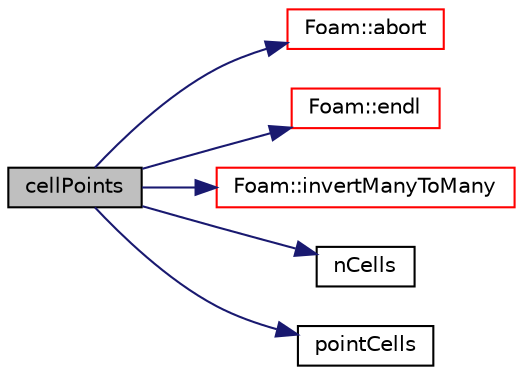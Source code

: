 digraph "cellPoints"
{
  bgcolor="transparent";
  edge [fontname="Helvetica",fontsize="10",labelfontname="Helvetica",labelfontsize="10"];
  node [fontname="Helvetica",fontsize="10",shape=record];
  rankdir="LR";
  Node1 [label="cellPoints",height=0.2,width=0.4,color="black", fillcolor="grey75", style="filled", fontcolor="black"];
  Node1 -> Node2 [color="midnightblue",fontsize="10",style="solid",fontname="Helvetica"];
  Node2 [label="Foam::abort",height=0.2,width=0.4,color="red",URL="$a10758.html#a447107a607d03e417307c203fa5fb44b"];
  Node1 -> Node3 [color="midnightblue",fontsize="10",style="solid",fontname="Helvetica"];
  Node3 [label="Foam::endl",height=0.2,width=0.4,color="red",URL="$a10758.html#a2db8fe02a0d3909e9351bb4275b23ce4",tooltip="Add newline and flush stream. "];
  Node1 -> Node4 [color="midnightblue",fontsize="10",style="solid",fontname="Helvetica"];
  Node4 [label="Foam::invertManyToMany",height=0.2,width=0.4,color="red",URL="$a10758.html#af31016490620bc000b61c89e75cbfd0b",tooltip="Invert many-to-many. "];
  Node1 -> Node5 [color="midnightblue",fontsize="10",style="solid",fontname="Helvetica"];
  Node5 [label="nCells",height=0.2,width=0.4,color="black",URL="$a01973.html#ae79b5e96cf8d9a4e6b3993e6f2709374"];
  Node1 -> Node6 [color="midnightblue",fontsize="10",style="solid",fontname="Helvetica"];
  Node6 [label="pointCells",height=0.2,width=0.4,color="black",URL="$a01973.html#a079e0ee96883ce076dddb72640febb77"];
}
